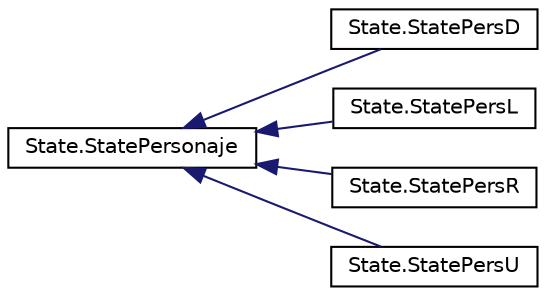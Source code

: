 digraph "Graphical Class Hierarchy"
{
 // LATEX_PDF_SIZE
  edge [fontname="Helvetica",fontsize="10",labelfontname="Helvetica",labelfontsize="10"];
  node [fontname="Helvetica",fontsize="10",shape=record];
  rankdir="LR";
  Node0 [label="State.StatePersonaje",height=0.2,width=0.4,color="black", fillcolor="white", style="filled",URL="$class_state_1_1_state_personaje.html",tooltip=" "];
  Node0 -> Node1 [dir="back",color="midnightblue",fontsize="10",style="solid",fontname="Helvetica"];
  Node1 [label="State.StatePersD",height=0.2,width=0.4,color="black", fillcolor="white", style="filled",URL="$class_state_1_1_state_pers_d.html",tooltip=" "];
  Node0 -> Node2 [dir="back",color="midnightblue",fontsize="10",style="solid",fontname="Helvetica"];
  Node2 [label="State.StatePersL",height=0.2,width=0.4,color="black", fillcolor="white", style="filled",URL="$class_state_1_1_state_pers_l.html",tooltip=" "];
  Node0 -> Node3 [dir="back",color="midnightblue",fontsize="10",style="solid",fontname="Helvetica"];
  Node3 [label="State.StatePersR",height=0.2,width=0.4,color="black", fillcolor="white", style="filled",URL="$class_state_1_1_state_pers_r.html",tooltip=" "];
  Node0 -> Node4 [dir="back",color="midnightblue",fontsize="10",style="solid",fontname="Helvetica"];
  Node4 [label="State.StatePersU",height=0.2,width=0.4,color="black", fillcolor="white", style="filled",URL="$class_state_1_1_state_pers_u.html",tooltip=" "];
}
